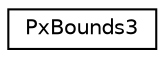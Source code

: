 digraph "Graphical Class Hierarchy"
{
  edge [fontname="Helvetica",fontsize="10",labelfontname="Helvetica",labelfontsize="10"];
  node [fontname="Helvetica",fontsize="10",shape=record];
  rankdir="LR";
  Node0 [label="PxBounds3",height=0.2,width=0.4,color="black", fillcolor="white", style="filled",URL="$classPxBounds3.html",tooltip="Class representing 3D range or axis aligned bounding box. "];
}
